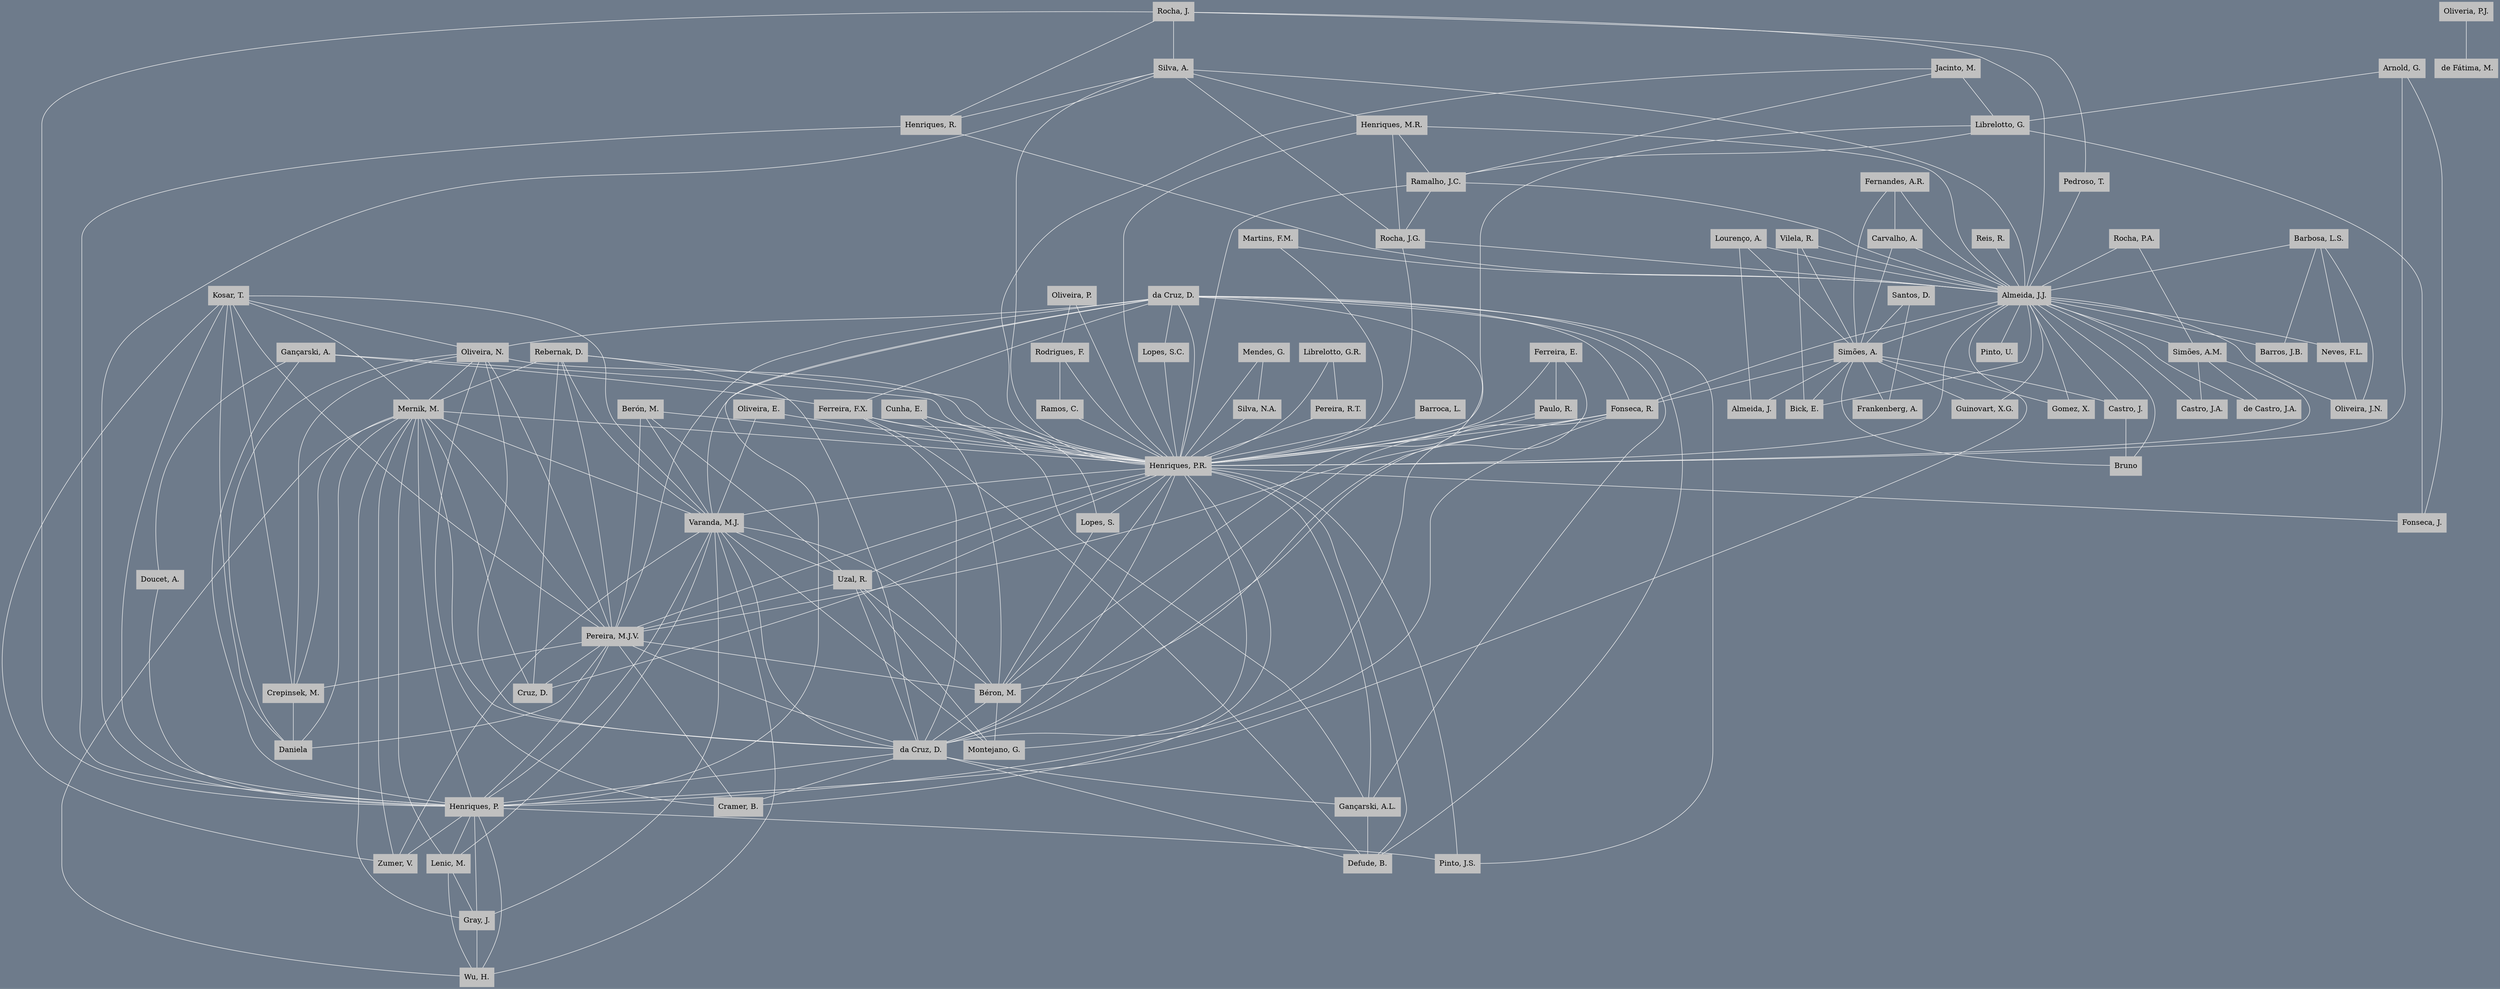 strict graph G{
ranksep="1.0 equally"
bgcolor=lightsteelblue4;
edge [color=grey94];
node [shape=box,style=filled,color=grey];
"Martins, F.M." -- "Almeida, J.J."
"Martins, F.M." -- "Henriques, P.R."
"Almeida, J.J." -- "Henriques, P.R."
"Almeida, J.J." -- "Barros, J.B."
"Barros, J.B." -- "Almeida, J.J."
"Almeida, J.J." -- "Pinto, U."
"Almeida, J.J." -- "Pinto, U."
"Barbosa, L.S." -- "Almeida, J.J."
"Barbosa, L.S." -- "Almeida, J.J."
"Barbosa, L.S." -- "Almeida, J.J."
"Barbosa, L.S." -- "Almeida, J.J."
"Ramalho, J.C." -- "Almeida, J.J."
"Ramalho, J.C." -- "Henriques, P.R."
"Almeida, J.J." -- "Henriques, P.R."
"Pinto, U." -- "Almeida, J.J."
"Almeida, J.J." -- "Barros, J.B."
"Almeida, J.J." -- "Ramalho, J.C."
"Ramalho, J.C." -- "Almeida, J.J."
"Ramalho, J.C." -- "Henriques, P.R."
"Almeida, J.J." -- "Henriques, P.R."
"Ramalho, J.C." -- "Rocha, J.G."
"Ramalho, J.C." -- "Almeida, J.J."
"Rocha, J.G." -- "Almeida, J.J."
"Ramalho, J.C." -- "Henriques, P.R."
"Rocha, J.G." -- "Henriques, P.R."
"Almeida, J.J." -- "Henriques, P.R."
"Reis, R." -- "Almeida, J.J."
"Almeida, J.J." -- "Barbosa, L.S."
"Almeida, J.J." -- "Neves, F.L."
"Barbosa, L.S." -- "Neves, F.L."
"Almeida, J.J." -- "Oliveira, J.N."
"Barbosa, L.S." -- "Oliveira, J.N."
"Neves, F.L." -- "Oliveira, J.N."
"Almeida, J.J." -- "Barbosa, L.S."
"Almeida, J.J." -- "Neves, F.L."
"Barbosa, L.S." -- "Neves, F.L."
"Almeida, J.J." -- "Oliveira, J.N."
"Barbosa, L.S." -- "Oliveira, J.N."
"Neves, F.L." -- "Oliveira, J.N."
"Almeida, J.J." -- "Henriques, P.R."
"Rocha, J.G." -- "Henriques, M.R."
"Rocha, J.G." -- "Ramalho, J.C."
"Henriques, M.R." -- "Ramalho, J.C."
"Rocha, J.G." -- "Almeida, J.J."
"Henriques, M.R." -- "Almeida, J.J."
"Ramalho, J.C." -- "Almeida, J.J."
"Almeida, J.J." -- "Barbosa, L.S."
"Almeida, J.J." -- "Barros, J.B."
"Barbosa, L.S." -- "Barros, J.B."
"Ramalho, J.C." -- "Almeida, J.J."
"Ramalho, J.C." -- "Henriques, P.R."
"Almeida, J.J." -- "Henriques, P.R."
"Rocha, J." -- "Silva, A."
"Rocha, J." -- "Henriques, R."
"Silva, A." -- "Henriques, R."
"Rocha, J." -- "Almeida, J.J."
"Silva, A." -- "Almeida, J.J."
"Henriques, R." -- "Almeida, J.J."
"Rocha, J." -- "Henriques, P."
"Silva, A." -- "Henriques, P."
"Henriques, R." -- "Henriques, P."
"Almeida, J.J." -- "Henriques, P."
"Rocha, J." -- "Pedroso, T."
"Rocha, J." -- "Almeida, J.J."
"Pedroso, T." -- "Almeida, J.J."
"Rocha, J.G." -- "Silva, A."
"Rocha, J.G." -- "Almeida, J.J."
"Silva, A." -- "Almeida, J.J."
"Rocha, J.G." -- "Henriques, M.R."
"Silva, A." -- "Henriques, M.R."
"Almeida, J.J." -- "Henriques, M.R."
"Rocha, J.G." -- "Henriques, P.R."
"Silva, A." -- "Henriques, P.R."
"Almeida, J.J." -- "Henriques, P.R."
"Henriques, M.R." -- "Henriques, P.R."
"Almeida, J.J." -- "Ramalho, J.C."
"Ramalho, J.C." -- "Rocha, J.G."
"Ramalho, J.C." -- "Almeida, J.J."
"Rocha, J.G." -- "Almeida, J.J."
"Ramalho, J.C." -- "Henriques, P.R."
"Rocha, J.G." -- "Henriques, P.R."
"Almeida, J.J." -- "Henriques, P.R."
"Barbosa, L.S." -- "Barros, J.B."
"Barbosa, L.S." -- "Almeida, J.J."
"Barros, J.B." -- "Almeida, J.J."
"Almeida, J.J." -- "Simões, A.M."
"Almeida, J.J." -- "Rocha, J.G."
"Almeida, J.J." -- "Henriques, P.R."
"Rocha, J.G." -- "Henriques, P.R."
"Almeida, J.J." -- "Henriques, P.R."
"Almeida, J.J." -- "Rocha, J.G."
"Henriques, P.R." -- "Rocha, J.G."
"Rocha, P.A." -- "Simões, A.M."
"Rocha, P.A." -- "Almeida, J.J."
"Simões, A.M." -- "Almeida, J.J."
"Simões, A.M." -- "Almeida, J.J."
"Simões, A.M." -- "Almeida, J.J."
"Simões, A.M." -- "Henriques, P.R."
"Almeida, J.J." -- "Henriques, P.R."
"Simões, A.M." -- "Almeida, J.J."
"Almeida, J.J." -- "Simões, A.M."
"Almeida, J.J." -- " de Castro, J.A."
"Simões, A.M." -- " de Castro, J.A."
"Almeida, J.J." -- "Simões, A.M."
"Almeida, J.J." -- "Castro, J.A."
"Simões, A.M." -- "Castro, J.A."
"Almeida, J.J." -- "Simões, A.M."
"Almeida, J.J." -- "Simões, A.M."
"Simões, A.M." -- "Almeida, J.J."
"Simões, A.M." -- "Almeida, J.J."
"Almeida, J.J." -- "Simões, A."
"Almeida, J.J." -- "Castro, J."
"Simões, A." -- "Castro, J."
"Almeida, J.J." -- "Bruno"
"Simões, A." -- "Bruno"
"Castro, J." -- "Bruno"
"Simões, A.M." -- "Almeida, J.J."
"Almeida, J.J." -- "Simões, A."
"Simões, A." -- "Almeida, J.J."
"Simões, A." -- "Gomez, X."
"Almeida, J.J." -- "Gomez, X."
"Simões, A." -- "Guinovart, X.G."
"Simões, A." -- "Almeida, J.J."
"Guinovart, X.G." -- "Almeida, J.J."
"Santos, D." -- "Simões, A."
"Santos, D." -- "Frankenberg, A."
"Simões, A." -- "Frankenberg, A."
"Vilela, R." -- "Simões, A."
"Vilela, R." -- "Bick, E."
"Simões, A." -- "Bick, E."
"Vilela, R." -- "Almeida, J.J."
"Simões, A." -- "Almeida, J.J."
"Bick, E." -- "Almeida, J.J."
"Almeida, J.J." -- "Simões, A."
"Almeida, J.J." -- "Simões, A."
"Almeida, J.J." -- "Simões, A."
"Simões, A." -- "Almeida, J.J."
"Simões, A." -- "Almeida, J.J."
"Almeida, J.J." -- "Simões, A."
"Almeida, J.J." -- "Simões, A."
"Fernandes, A.R." -- "Carvalho, A."
"Fernandes, A.R." -- "Almeida, J.J."
"Carvalho, A." -- "Almeida, J.J."
"Fernandes, A.R." -- "Simões, A."
"Carvalho, A." -- "Simões, A."
"Almeida, J.J." -- "Simões, A."
"Almeida, J.J." -- "Simões, A."
"Simões, A." -- "Almeida, J.J."
"Almeida, J.J." -- "Simões, A."
"Simões, A." -- "Fonseca, R."
"Simões, A." -- "Almeida, J.J."
"Fonseca, R." -- "Almeida, J.J."
"Lourenço, A." -- "Simões, A."
"Lourenço, A." -- "Almeida, J."
"Simões, A." -- "Almeida, J."
"Simões, A." -- "Lourenço, A."
"Simões, A." -- "Almeida, J.J."
"Lourenço, A." -- "Almeida, J.J."
"Ramalho, J.C." -- "Henriques, P.R."
"Rodrigues, F." -- "Ramos, C."
"Rodrigues, F." -- "Henriques, P.R."
"Ramos, C." -- "Henriques, P.R."
"Oliveira, P." -- "Rodrigues, F."
"Oliveira, P." -- "Henriques, P.R."
"Rodrigues, F." -- "Henriques, P.R."
"Kosar, T." -- "Mernik, M."
"Kosar, T." -- "Henriques, P."
"Mernik, M." -- "Henriques, P."
"Kosar, T." -- "Varanda, M.J."
"Mernik, M." -- "Varanda, M.J."
"Henriques, P." -- "Varanda, M.J."
"Kosar, T." -- "Zumer, V."
"Mernik, M." -- "Zumer, V."
"Henriques, P." -- "Zumer, V."
"Varanda, M.J." -- "Zumer, V."
"Henriques, P." -- "Varanda, M.J."
"Henriques, P." -- "Mernik, M."
"Varanda, M.J." -- "Mernik, M."
"Henriques, P." -- "Lenic, M."
"Varanda, M.J." -- "Lenic, M."
"Mernik, M." -- "Lenic, M."
"Henriques, P." -- "Gray, J."
"Varanda, M.J." -- "Gray, J."
"Mernik, M." -- "Gray, J."
"Lenic, M." -- "Gray, J."
"Henriques, P." -- "Wu, H."
"Varanda, M.J." -- "Wu, H."
"Mernik, M." -- "Wu, H."
"Lenic, M." -- "Wu, H."
"Gray, J." -- "Wu, H."
"Rebernak, D." -- "Mernik, M."
"Rebernak, D." -- "Henriques, P.R."
"Mernik, M." -- "Henriques, P.R."
"Rebernak, D." -- "Varanda, M.J."
"Mernik, M." -- "Varanda, M.J."
"Henriques, P.R." -- "Varanda, M.J."
"Rebernak, D." -- "Mernik, M."
"Rebernak, D." -- "Henriques, P.R."
"Mernik, M." -- "Henriques, P.R."
"Rebernak, D." -- " da Cruz, D."
"Mernik, M." -- " da Cruz, D."
"Henriques, P.R." -- " da Cruz, D."
"Rebernak, D." -- "Varanda, M.J."
"Mernik, M." -- "Varanda, M.J."
"Henriques, P.R." -- "Varanda, M.J."
" da Cruz, D." -- "Varanda, M.J."
"Gançarski, A." -- "Doucet, A."
"Gançarski, A." -- "Henriques, P."
"Doucet, A." -- "Henriques, P."
"Barroca, L." -- "Henriques, P.R."
"Ramalho, J.C." -- "Almeida, J.J."
"Ramalho, J.C." -- "Henriques, P.R."
"Almeida, J.J." -- "Henriques, P.R."
"Ramalho, J.C." -- "Almeida, J.J."
"Ramalho, J.C." -- "Rocha, J.G."
"Almeida, J.J." -- "Rocha, J.G."
"Ramalho, J.C." -- "Henriques, P.R."
"Almeida, J.J." -- "Henriques, P.R."
"Rocha, J.G." -- "Henriques, P.R."
"Librelotto, G." -- "Ramalho, J.C."
"Librelotto, G." -- "Henriques, P.R."
"Ramalho, J.C." -- "Henriques, P.R."
"Jacinto, M." -- "Librelotto, G."
"Jacinto, M." -- "Ramalho, J.C."
"Librelotto, G." -- "Ramalho, J.C."
"Jacinto, M." -- "Henriques, P.R."
"Librelotto, G." -- "Henriques, P.R."
"Ramalho, J.C." -- "Henriques, P.R."
"Jacinto, M." -- "Librelotto, G."
"Jacinto, M." -- "Ramalho, J.C."
"Librelotto, G." -- "Ramalho, J.C."
"Jacinto, M." -- "Henriques, P.R."
"Librelotto, G." -- "Henriques, P.R."
"Ramalho, J.C." -- "Henriques, P.R."
"Librelotto, G." -- "Ramalho, J.C."
"Librelotto, G." -- "Henriques, P.R."
"Ramalho, J.C." -- "Henriques, P.R."
"Librelotto, G." -- "Ramalho, J.C."
"Librelotto, G." -- "Henriques, P.R."
"Ramalho, J.C." -- "Henriques, P.R."
"Ramalho, J.C." -- "Henriques, P.R."
"Mendes, G." -- "Silva, N.A."
"Mendes, G." -- "Henriques, P.R."
"Silva, N.A." -- "Henriques, P.R."
"Arnold, G." -- "Librelotto, G."
"Arnold, G." -- "Henriques, P.R."
"Librelotto, G." -- "Henriques, P.R."
"Arnold, G." -- "Fonseca, J."
"Librelotto, G." -- "Fonseca, J."
"Henriques, P.R." -- "Fonseca, J."
"Henriques, P." -- "Kosar, T."
"Henriques, P." -- "Mernik, M."
"Kosar, T." -- "Mernik, M."
"Henriques, P." -- "Varanda, M.J."
"Kosar, T." -- "Varanda, M.J."
"Mernik, M." -- "Varanda, M.J."
"Henriques, P." -- "Zumer, V."
"Kosar, T." -- "Zumer, V."
"Mernik, M." -- "Zumer, V."
"Varanda, M.J." -- "Zumer, V."
"Varanda, M.J." -- "Henriques, P.R."
"Henriques, P." -- "Varanda, M.J."
"Henriques, P." -- "Mernik, M."
"Varanda, M.J." -- "Mernik, M."
"Henriques, P." -- "Lenic, M."
"Varanda, M.J." -- "Lenic, M."
"Mernik, M." -- "Lenic, M."
"Varanda, M.J." -- "Henriques, P."
"Rebernak, D." -- "Mernik, M."
"Rebernak, D." -- "Henriques, P.R."
"Mernik, M." -- "Henriques, P.R."
"Rebernak, D." -- "Pereira, M.J.V."
"Mernik, M." -- "Pereira, M.J.V."
"Henriques, P.R." -- "Pereira, M.J.V."
"Rebernak, D." -- "Cruz, D."
"Mernik, M." -- "Cruz, D."
"Henriques, P.R." -- "Cruz, D."
"Pereira, M.J.V." -- "Cruz, D."
"Berón, M." -- "Henriques, P.R."
"Berón, M." -- "Varanda, M.J."
"Henriques, P.R." -- "Varanda, M.J."
"Berón, M." -- "Uzal, R."
"Henriques, P.R." -- "Uzal, R."
"Varanda, M.J." -- "Uzal, R."
"Berón, M." -- "Henriques, P.R."
"Berón, M." -- "Varanda, M.J."
"Henriques, P.R." -- "Varanda, M.J."
"Berón, M." -- "Uzal, R."
"Henriques, P.R." -- "Uzal, R."
"Varanda, M.J." -- "Uzal, R."
"Berón, M." -- "Henriques, P.R."
"Berón, M." -- "Varanda, M.J."
"Henriques, P.R." -- "Varanda, M.J."
"Berón, M." -- "Uzal, R."
"Henriques, P.R." -- "Uzal, R."
"Varanda, M.J." -- "Uzal, R."
"Berón, M." -- "Henriques, P.R."
"Berón, M." -- "Varanda, M.J."
"Henriques, P.R." -- "Varanda, M.J."
"Berón, M." -- "Uzal, R."
"Henriques, P.R." -- "Uzal, R."
"Varanda, M.J." -- "Uzal, R."
"Cunha, E." -- "Henriques, P.R."
"Cunha, E." -- "Lopes, S."
"Henriques, P.R." -- "Lopes, S."
"Cunha, E." -- "Béron, M."
"Henriques, P.R." -- "Béron, M."
"Lopes, S." -- "Béron, M."
"Béron, M." -- "Henriques, P.R."
"Béron, M." -- "Varanda, M.J."
"Henriques, P.R." -- "Varanda, M.J."
"Béron, M." -- "Uzal, R."
"Henriques, P.R." -- "Uzal, R."
"Varanda, M.J." -- "Uzal, R."
"Béron, M." -- "Henriques, P.R."
"Béron, M." -- "Varanda, M.J."
"Henriques, P.R." -- "Varanda, M.J."
"Béron, M." -- "Uzal, R."
"Henriques, P.R." -- "Uzal, R."
"Varanda, M.J." -- "Uzal, R."
"Béron, M." -- "Henriques, P.R."
"Béron, M." -- "Varanda, M.J."
"Henriques, P.R." -- "Varanda, M.J."
"Béron, M." -- "Uzal, R."
"Henriques, P.R." -- "Uzal, R."
"Varanda, M.J." -- "Uzal, R."
"Béron, M." -- "Montejano, G."
"Henriques, P.R." -- "Montejano, G."
"Varanda, M.J." -- "Montejano, G."
"Uzal, R." -- "Montejano, G."
"Béron, M." -- "Henriques, P.R."
"Béron, M." -- "Varanda, M.J."
"Henriques, P.R." -- "Varanda, M.J."
"Béron, M." -- "Uzal, R."
"Henriques, P.R." -- "Uzal, R."
"Varanda, M.J." -- "Uzal, R."
"Béron, M." -- "Henriques, P.R."
"Béron, M." -- "Varanda, M.J."
"Henriques, P.R." -- "Varanda, M.J."
"Béron, M." -- " da Cruz, D."
"Béron, M." -- "Varanda, M.J."
" da Cruz, D." -- "Varanda, M.J."
"Béron, M." -- "Henriques, P.R."
" da Cruz, D." -- "Henriques, P.R."
"Varanda, M.J." -- "Henriques, P.R."
"Béron, M." -- "Uzal, R."
" da Cruz, D." -- "Uzal, R."
"Varanda, M.J." -- "Uzal, R."
"Henriques, P.R." -- "Uzal, R."
"Berón, M." -- "Uzal, R."
"Berón, M." -- "Henriques, P.R."
"Uzal, R." -- "Henriques, P.R."
"Berón, M." -- "Pereira, M.J.V."
"Uzal, R." -- "Pereira, M.J.V."
"Henriques, P.R." -- "Pereira, M.J.V."
"Oliveira, E." -- "Varanda, M.J."
"Oliveira, E." -- "Henriques, P.R."
"Varanda, M.J." -- "Henriques, P.R."
"Oliveira, E." -- "Henriques, P.R."
"Oliveira, E." -- "Varanda, M.J."
"Henriques, P.R." -- "Varanda, M.J."
"Gançarski, A." -- "Henriques, P.R."
"Gançarski, A." -- "Henriques, P.R."
"Gançarski, A." -- "Ferreira, F.X."
"Gançarski, A." -- "Henriques, P.R."
"Ferreira, F.X." -- "Henriques, P.R."
"Ferreira, F.X." -- "Gançarski, A.L."
"Ferreira, F.X." -- "Henriques, P.R."
"Gançarski, A.L." -- "Henriques, P.R."
"Ferreira, F.X." -- "Henriques, P.R."
"da Cruz, D." -- "Henriques, P.R."
"da Cruz, D." -- "Varanda, M.J."
"Henriques, P.R." -- "Varanda, M.J."
"Ferreira, E." -- "Paulo, R."
"Ferreira, E." -- " da Cruz, D."
"Paulo, R." -- " da Cruz, D."
"Ferreira, E." -- "Henriques, P.R."
"Paulo, R." -- "Henriques, P.R."
" da Cruz, D." -- "Henriques, P.R."
"Pereira, M.J.V." -- "Mernik, M."
"Pereira, M.J.V." -- " da Cruz, D."
"Mernik, M." -- " da Cruz, D."
"Pereira, M.J.V." -- "Henriques, P.R."
"Mernik, M." -- "Henriques, P.R."
" da Cruz, D." -- "Henriques, P.R."
"da Cruz, D." -- "Henriques, P.R."
"da Cruz, D." -- "Varanda, M.J."
"Henriques, P.R." -- "Varanda, M.J."
"da Cruz, D." -- "Pereira, M.J.V."
"da Cruz, D." -- "Henriques, P.R."
"Pereira, M.J.V." -- "Henriques, P.R."
"da Cruz, D." -- "Henriques, P.R."
"da Cruz, D." -- "Henriques, P.R."
"Fonseca, R." -- " da Cruz, D."
"Fonseca, R." -- "Henriques, P."
" da Cruz, D." -- "Henriques, P."
"Fonseca, R." -- "Pereira, M.J.V."
" da Cruz, D." -- "Pereira, M.J.V."
"Henriques, P." -- "Pereira, M.J.V."
"da Cruz, D." -- "Henriques, P.R."
"da Cruz, D." -- "Pereira, M.J.V."
"Henriques, P.R." -- "Pereira, M.J.V."
"da Cruz, D." -- "Henriques, P.R."
"da Cruz, D." -- "Lopes, S.C."
"da Cruz, D." -- "Henriques, P.R."
"Lopes, S.C." -- "Henriques, P.R."
"da Cruz, D." -- "Henriques, P.R."
"da Cruz, D." -- "Fonseca, R."
"da Cruz, D." -- "Pereira, M.J.V."
"Fonseca, R." -- "Pereira, M.J.V."
"da Cruz, D." -- "Béron, M."
"Fonseca, R." -- "Béron, M."
"Pereira, M.J.V." -- "Béron, M."
"da Cruz, D." -- "Henriques, P.R."
"Fonseca, R." -- "Henriques, P.R."
"Pereira, M.J.V." -- "Henriques, P.R."
"Béron, M." -- "Henriques, P.R."
"da Cruz, D." -- "Henriques, P.R."
"da Cruz, D." -- "Pereira, M.J.V."
"Henriques, P.R." -- "Pereira, M.J.V."
"da Cruz, D." -- "Henriques, P.R."
"da Cruz, D." -- "Pereira, M.J.V."
"Henriques, P.R." -- "Pereira, M.J.V."
"da Cruz, D." -- "Pinto, J.S."
"da Cruz, D." -- "Henriques, P.R."
"Pinto, J.S." -- "Henriques, P.R."
"Ferreira, E." -- "Paulo, R."
"Ferreira, E." -- " da Cruz, D."
"Paulo, R." -- " da Cruz, D."
"Ferreira, E." -- "Henriques, P.R."
"Paulo, R." -- "Henriques, P.R."
" da Cruz, D." -- "Henriques, P.R."
"Pereira, M.J.V." -- "Mernik, M."
"Pereira, M.J.V." -- " da Cruz, D."
"Mernik, M." -- " da Cruz, D."
"Pereira, M.J.V." -- "Henriques, P.R."
"Mernik, M." -- "Henriques, P.R."
" da Cruz, D." -- "Henriques, P.R."
"Pereira, M.J.V." -- "Mernik, M."
"Pereira, M.J.V." -- " da Cruz, D."
"Mernik, M." -- " da Cruz, D."
"Pereira, M.J.V." -- "Henriques, P.R."
"Mernik, M." -- "Henriques, P.R."
" da Cruz, D." -- "Henriques, P.R."
"da Cruz, D." -- "Henriques, P."
"da Cruz, D." -- "Pinto, J.S."
"Henriques, P." -- "Pinto, J.S."
"Oliveira, N." -- "Pereira, M.J.V."
"Oliveira, N." -- " da Cruz, D."
"Pereira, M.J.V." -- " da Cruz, D."
"Oliveira, N." -- "Henriques, P.R."
"Pereira, M.J.V." -- "Henriques, P.R."
" da Cruz, D." -- "Henriques, P.R."
"Kosar, T." -- "Mernik, M."
"Ferreira, F.X." -- " da Cruz, D."
"Ferreira, F.X." -- "Henriques, P.R."
" da Cruz, D." -- "Henriques, P.R."
"Ferreira, F.X." -- "Gançarski, A.L."
" da Cruz, D." -- "Gançarski, A.L."
"Henriques, P.R." -- "Gançarski, A.L."
"Ferreira, F.X." -- "Defude, B."
" da Cruz, D." -- "Defude, B."
"Henriques, P.R." -- "Defude, B."
"Gançarski, A.L." -- "Defude, B."
"Oliveria, P.J." -- " de Fátima, M."
"Librelotto, G.R." -- "Pereira, R.T."
"Librelotto, G.R." -- "Henriques, P.R."
"Pereira, R.T." -- "Henriques, P.R."
"Oliveira, N." -- "Pereira, M.J.V."
"Oliveira, N." -- "Pereira, M.J.V."
"Mernik, M." -- "Kosar, T."
"Oliveira, N." -- "Henriques, P.R."
"Oliveira, N." -- " da Cruz, D."
"Henriques, P.R." -- " da Cruz, D."
"Oliveira, N." -- "Pereira, M.J.V."
"Henriques, P.R." -- "Pereira, M.J.V."
" da Cruz, D." -- "Pereira, M.J.V."
"da Cruz, D." -- "Ferreira, F.X."
"da Cruz, D." -- "Henriques, P.R."
"Ferreira, F.X." -- "Henriques, P.R."
"da Cruz, D." -- "Gançarski, A.L."
"Ferreira, F.X." -- "Gançarski, A.L."
"Henriques, P.R." -- "Gançarski, A.L."
"da Cruz, D." -- "Defude, B."
"Ferreira, F.X." -- "Defude, B."
"Henriques, P.R." -- "Defude, B."
"Gançarski, A.L." -- "Defude, B."
"Béron, M." -- "Henriques, P.R."
"Béron, M." -- "Pereira, M.J.V."
"Henriques, P.R." -- "Pereira, M.J.V."
"Béron, M." -- "Uzal, R."
"Henriques, P.R." -- "Uzal, R."
"Pereira, M.J.V." -- "Uzal, R."
"da Cruz, D." -- "Béron, M."
"da Cruz, D." -- "Henriques, P.R."
"Béron, M." -- "Henriques, P.R."
"da Cruz, D." -- "Pereira, M.J.V."
"Béron, M." -- "Pereira, M.J.V."
"Henriques, P.R." -- "Pereira, M.J.V."
"da Cruz, D." -- "Oliveira, N."
"da Cruz, D." -- "Henriques, P.R."
"Oliveira, N." -- "Henriques, P.R."
"da Cruz, D." -- "Henriques, P."
"Oliveira, N." -- "Pereira, M.J.V."
"Oliveira, N." -- "Henriques, P.R."
"Pereira, M.J.V." -- "Henriques, P.R."
"Oliveira, N." -- " da Cruz, D."
"Pereira, M.J.V." -- " da Cruz, D."
"Henriques, P.R." -- " da Cruz, D."
"Oliveira, N." -- "Cramer, B."
"Pereira, M.J.V." -- "Cramer, B."
"Henriques, P.R." -- "Cramer, B."
" da Cruz, D." -- "Cramer, B."
"Kosar, T." -- "Oliveira, N."
"Kosar, T." -- "Mernik, M."
"Oliveira, N." -- "Mernik, M."
"Kosar, T." -- "Pereira, M.J.V."
"Oliveira, N." -- "Pereira, M.J.V."
"Mernik, M." -- "Pereira, M.J.V."
"Kosar, T." -- "Crepinsek, M."
"Oliveira, N." -- "Crepinsek, M."
"Mernik, M." -- "Crepinsek, M."
"Pereira, M.J.V." -- "Crepinsek, M."
"Kosar, T." -- "Daniela"
"Oliveira, N." -- "Daniela"
"Mernik, M." -- "Daniela"
"Pereira, M.J.V." -- "Daniela"
"Crepinsek, M." -- "Daniela"
}
